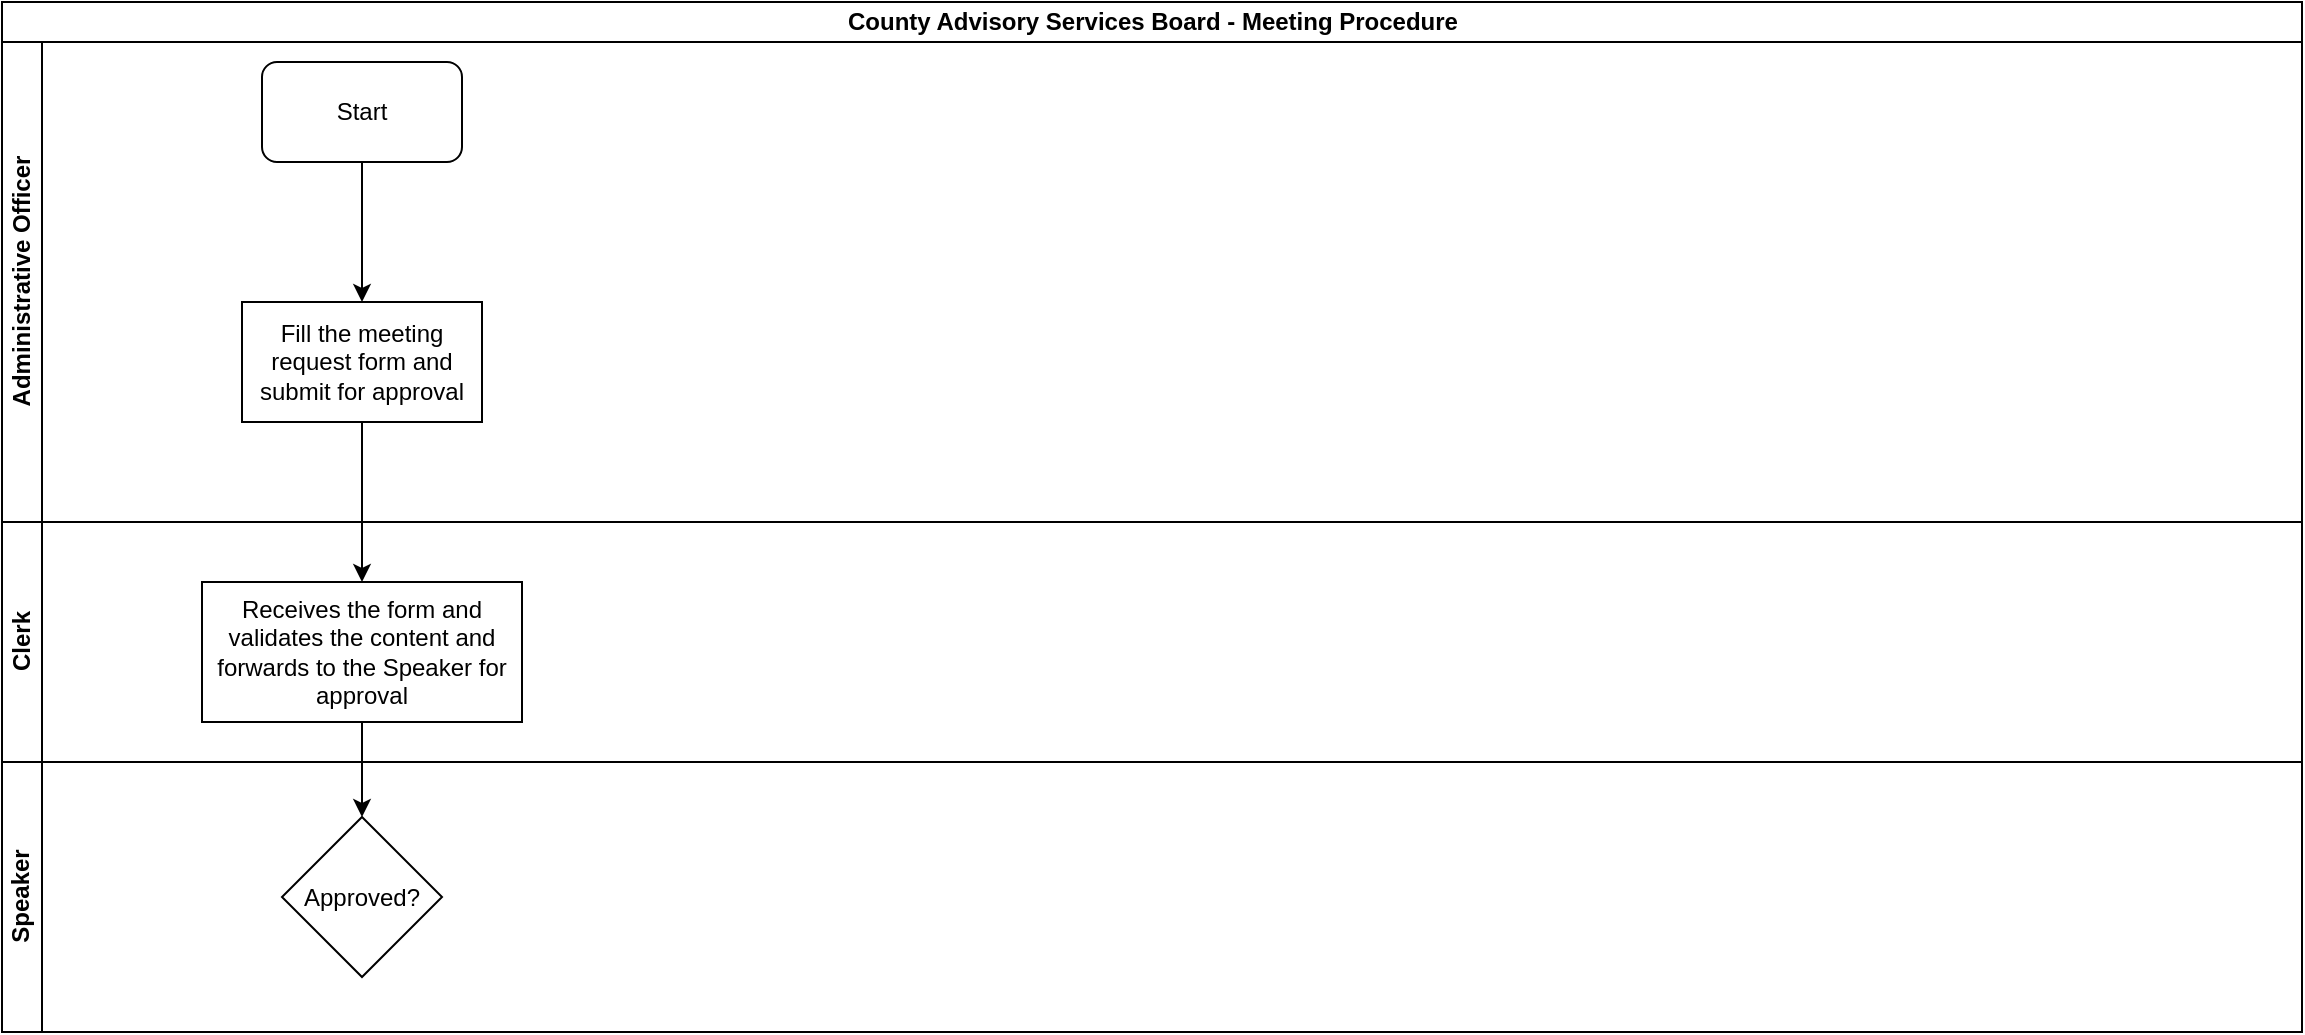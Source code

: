 <mxfile version="13.7.7" type="github">
  <diagram id="HAAz4Uk6-4tmhUEeWX3t" name="Page-1">
    <mxGraphModel dx="910" dy="487" grid="1" gridSize="10" guides="1" tooltips="1" connect="1" arrows="1" fold="1" page="1" pageScale="1" pageWidth="1169" pageHeight="827" math="0" shadow="0">
      <root>
        <mxCell id="0" />
        <mxCell id="1" parent="0" />
        <mxCell id="UEdaMPH9OgB5JB1oIhFr-1" value="County Advisory Services Board - Meeting Procedure" style="swimlane;html=1;childLayout=stackLayout;resizeParent=1;resizeParentMax=0;horizontal=1;startSize=20;horizontalStack=0;" vertex="1" parent="1">
          <mxGeometry x="10" y="10" width="1150" height="515" as="geometry" />
        </mxCell>
        <mxCell id="UEdaMPH9OgB5JB1oIhFr-2" value="Administrative Officer" style="swimlane;html=1;startSize=20;horizontal=0;" vertex="1" parent="UEdaMPH9OgB5JB1oIhFr-1">
          <mxGeometry y="20" width="1150" height="240" as="geometry" />
        </mxCell>
        <mxCell id="UEdaMPH9OgB5JB1oIhFr-5" value="Start" style="rounded=1;whiteSpace=wrap;html=1;" vertex="1" parent="UEdaMPH9OgB5JB1oIhFr-2">
          <mxGeometry x="130" y="10" width="100" height="50" as="geometry" />
        </mxCell>
        <mxCell id="UEdaMPH9OgB5JB1oIhFr-8" value="Fill the meeting request form and submit for approval" style="rounded=0;whiteSpace=wrap;html=1;" vertex="1" parent="UEdaMPH9OgB5JB1oIhFr-2">
          <mxGeometry x="120" y="130" width="120" height="60" as="geometry" />
        </mxCell>
        <mxCell id="UEdaMPH9OgB5JB1oIhFr-7" value="" style="edgeStyle=orthogonalEdgeStyle;rounded=0;orthogonalLoop=1;jettySize=auto;html=1;entryX=0.5;entryY=0;entryDx=0;entryDy=0;" edge="1" parent="UEdaMPH9OgB5JB1oIhFr-2" source="UEdaMPH9OgB5JB1oIhFr-5" target="UEdaMPH9OgB5JB1oIhFr-8">
          <mxGeometry relative="1" as="geometry">
            <mxPoint x="180" y="125" as="targetPoint" />
          </mxGeometry>
        </mxCell>
        <mxCell id="UEdaMPH9OgB5JB1oIhFr-3" value="Clerk" style="swimlane;html=1;startSize=20;horizontal=0;" vertex="1" parent="UEdaMPH9OgB5JB1oIhFr-1">
          <mxGeometry y="260" width="1150" height="120" as="geometry" />
        </mxCell>
        <mxCell id="UEdaMPH9OgB5JB1oIhFr-9" value="Receives the form and validates the content and forwards to the Speaker for approval" style="whiteSpace=wrap;html=1;rounded=0;" vertex="1" parent="UEdaMPH9OgB5JB1oIhFr-3">
          <mxGeometry x="100" y="30" width="160" height="70" as="geometry" />
        </mxCell>
        <mxCell id="UEdaMPH9OgB5JB1oIhFr-4" value="Speaker" style="swimlane;html=1;startSize=20;horizontal=0;" vertex="1" parent="UEdaMPH9OgB5JB1oIhFr-1">
          <mxGeometry y="380" width="1150" height="135" as="geometry" />
        </mxCell>
        <mxCell id="UEdaMPH9OgB5JB1oIhFr-11" value="Approved?" style="rhombus;whiteSpace=wrap;html=1;rounded=0;" vertex="1" parent="UEdaMPH9OgB5JB1oIhFr-4">
          <mxGeometry x="140" y="27.5" width="80" height="80" as="geometry" />
        </mxCell>
        <mxCell id="UEdaMPH9OgB5JB1oIhFr-10" value="" style="edgeStyle=orthogonalEdgeStyle;rounded=0;orthogonalLoop=1;jettySize=auto;html=1;" edge="1" parent="UEdaMPH9OgB5JB1oIhFr-1" source="UEdaMPH9OgB5JB1oIhFr-8" target="UEdaMPH9OgB5JB1oIhFr-9">
          <mxGeometry relative="1" as="geometry" />
        </mxCell>
        <mxCell id="UEdaMPH9OgB5JB1oIhFr-12" value="" style="edgeStyle=orthogonalEdgeStyle;rounded=0;orthogonalLoop=1;jettySize=auto;html=1;" edge="1" parent="UEdaMPH9OgB5JB1oIhFr-1" source="UEdaMPH9OgB5JB1oIhFr-9" target="UEdaMPH9OgB5JB1oIhFr-11">
          <mxGeometry relative="1" as="geometry" />
        </mxCell>
      </root>
    </mxGraphModel>
  </diagram>
</mxfile>
